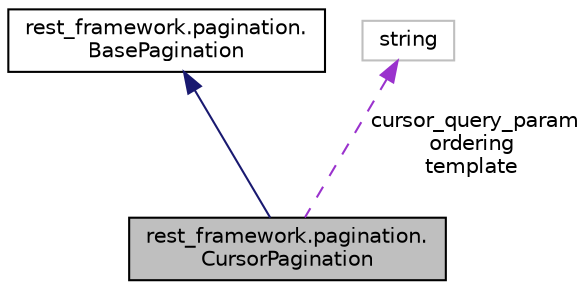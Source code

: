 digraph "rest_framework.pagination.CursorPagination"
{
 // LATEX_PDF_SIZE
  edge [fontname="Helvetica",fontsize="10",labelfontname="Helvetica",labelfontsize="10"];
  node [fontname="Helvetica",fontsize="10",shape=record];
  Node1 [label="rest_framework.pagination.\lCursorPagination",height=0.2,width=0.4,color="black", fillcolor="grey75", style="filled", fontcolor="black",tooltip=" "];
  Node2 -> Node1 [dir="back",color="midnightblue",fontsize="10",style="solid",fontname="Helvetica"];
  Node2 [label="rest_framework.pagination.\lBasePagination",height=0.2,width=0.4,color="black", fillcolor="white", style="filled",URL="$classrest__framework_1_1pagination_1_1_base_pagination.html",tooltip=" "];
  Node3 -> Node1 [dir="back",color="darkorchid3",fontsize="10",style="dashed",label=" cursor_query_param\nordering\ntemplate" ,fontname="Helvetica"];
  Node3 [label="string",height=0.2,width=0.4,color="grey75", fillcolor="white", style="filled",tooltip=" "];
}
